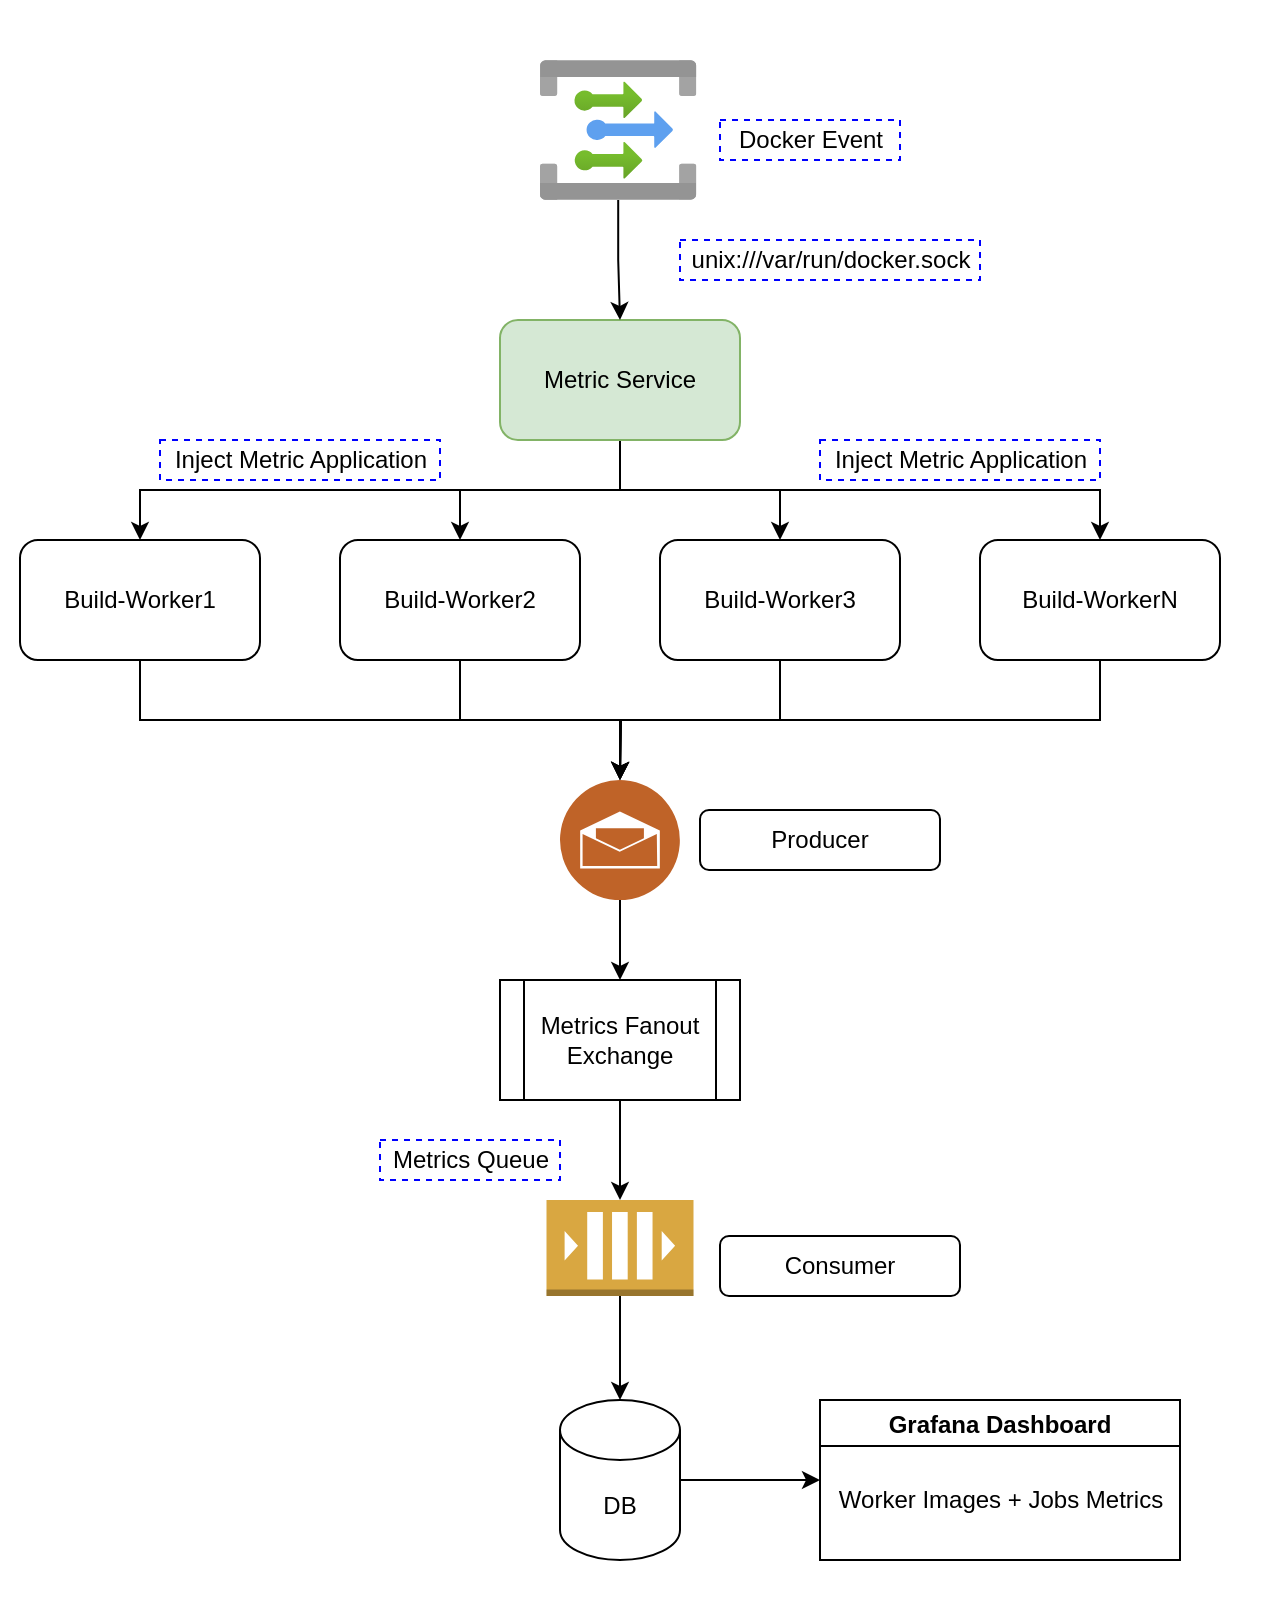 <mxfile version="15.7.3" type="github">
  <diagram id="9DmpfjTB166cyUvd4m0v" name="Page-1">
    <mxGraphModel dx="1038" dy="547" grid="1" gridSize="10" guides="1" tooltips="1" connect="1" arrows="1" fold="1" page="1" pageScale="1" pageWidth="850" pageHeight="1100" math="0" shadow="0">
      <root>
        <mxCell id="0" />
        <mxCell id="1" parent="0" />
        <mxCell id="mKVJlOvaHkuobYISGwKr-28" value="" style="rounded=0;whiteSpace=wrap;html=1;dashed=1;strokeColor=none;" vertex="1" parent="1">
          <mxGeometry x="80" y="80" width="640" height="800" as="geometry" />
        </mxCell>
        <mxCell id="QFQ8GBK3NfVe9Rvw92Bh-13" style="edgeStyle=orthogonalEdgeStyle;rounded=0;orthogonalLoop=1;jettySize=auto;html=1;exitX=1;exitY=0.5;exitDx=0;exitDy=0;exitPerimeter=0;entryX=0;entryY=0.5;entryDx=0;entryDy=0;" parent="1" source="QFQ8GBK3NfVe9Rvw92Bh-1" target="QFQ8GBK3NfVe9Rvw92Bh-12" edge="1">
          <mxGeometry relative="1" as="geometry" />
        </mxCell>
        <mxCell id="QFQ8GBK3NfVe9Rvw92Bh-1" value="DB" style="shape=cylinder3;whiteSpace=wrap;html=1;boundedLbl=1;backgroundOutline=1;size=15;" parent="1" vertex="1">
          <mxGeometry x="360" y="780" width="60" height="80" as="geometry" />
        </mxCell>
        <mxCell id="mKVJlOvaHkuobYISGwKr-14" style="edgeStyle=orthogonalEdgeStyle;rounded=0;orthogonalLoop=1;jettySize=auto;html=1;exitX=0.5;exitY=1;exitDx=0;exitDy=0;" edge="1" parent="1" source="QFQ8GBK3NfVe9Rvw92Bh-2">
          <mxGeometry relative="1" as="geometry">
            <mxPoint x="390" y="470" as="targetPoint" />
          </mxGeometry>
        </mxCell>
        <mxCell id="QFQ8GBK3NfVe9Rvw92Bh-2" value="Build-Worker2" style="rounded=1;whiteSpace=wrap;html=1;" parent="1" vertex="1">
          <mxGeometry x="250" y="350" width="120" height="60" as="geometry" />
        </mxCell>
        <mxCell id="mKVJlOvaHkuobYISGwKr-13" style="edgeStyle=orthogonalEdgeStyle;rounded=0;orthogonalLoop=1;jettySize=auto;html=1;exitX=0.5;exitY=1;exitDx=0;exitDy=0;" edge="1" parent="1" source="QFQ8GBK3NfVe9Rvw92Bh-4" target="mKVJlOvaHkuobYISGwKr-12">
          <mxGeometry relative="1" as="geometry" />
        </mxCell>
        <mxCell id="QFQ8GBK3NfVe9Rvw92Bh-4" value="Build-Worker1" style="rounded=1;whiteSpace=wrap;html=1;" parent="1" vertex="1">
          <mxGeometry x="90" y="350" width="120" height="60" as="geometry" />
        </mxCell>
        <mxCell id="mKVJlOvaHkuobYISGwKr-15" style="edgeStyle=orthogonalEdgeStyle;rounded=0;orthogonalLoop=1;jettySize=auto;html=1;exitX=0.5;exitY=1;exitDx=0;exitDy=0;" edge="1" parent="1" source="QFQ8GBK3NfVe9Rvw92Bh-5">
          <mxGeometry relative="1" as="geometry">
            <mxPoint x="390" y="470" as="targetPoint" />
          </mxGeometry>
        </mxCell>
        <mxCell id="QFQ8GBK3NfVe9Rvw92Bh-5" value="Build-Worker3" style="rounded=1;whiteSpace=wrap;html=1;" parent="1" vertex="1">
          <mxGeometry x="410" y="350" width="120" height="60" as="geometry" />
        </mxCell>
        <mxCell id="mKVJlOvaHkuobYISGwKr-16" style="edgeStyle=orthogonalEdgeStyle;rounded=0;orthogonalLoop=1;jettySize=auto;html=1;exitX=0.5;exitY=1;exitDx=0;exitDy=0;entryX=0.5;entryY=0;entryDx=0;entryDy=0;" edge="1" parent="1" source="QFQ8GBK3NfVe9Rvw92Bh-6" target="mKVJlOvaHkuobYISGwKr-12">
          <mxGeometry relative="1" as="geometry" />
        </mxCell>
        <mxCell id="QFQ8GBK3NfVe9Rvw92Bh-6" value="Build-WorkerN" style="rounded=1;whiteSpace=wrap;html=1;" parent="1" vertex="1">
          <mxGeometry x="570" y="350" width="120" height="60" as="geometry" />
        </mxCell>
        <mxCell id="QFQ8GBK3NfVe9Rvw92Bh-12" value="Grafana Dashboard" style="swimlane;startSize=23;" parent="1" vertex="1">
          <mxGeometry x="490" y="780" width="180" height="80" as="geometry" />
        </mxCell>
        <mxCell id="mKVJlOvaHkuobYISGwKr-26" value="Worker Images + Jobs Metrics" style="text;html=1;align=center;verticalAlign=middle;resizable=0;points=[];autosize=1;strokeColor=none;fillColor=none;" vertex="1" parent="QFQ8GBK3NfVe9Rvw92Bh-12">
          <mxGeometry y="40" width="180" height="20" as="geometry" />
        </mxCell>
        <mxCell id="mKVJlOvaHkuobYISGwKr-2" style="edgeStyle=orthogonalEdgeStyle;rounded=0;orthogonalLoop=1;jettySize=auto;html=1;exitX=0.5;exitY=1;exitDx=0;exitDy=0;entryX=0.5;entryY=0;entryDx=0;entryDy=0;" edge="1" parent="1" source="mKVJlOvaHkuobYISGwKr-1" target="QFQ8GBK3NfVe9Rvw92Bh-4">
          <mxGeometry relative="1" as="geometry" />
        </mxCell>
        <mxCell id="mKVJlOvaHkuobYISGwKr-3" style="edgeStyle=orthogonalEdgeStyle;rounded=0;orthogonalLoop=1;jettySize=auto;html=1;exitX=0.5;exitY=1;exitDx=0;exitDy=0;entryX=0.5;entryY=0;entryDx=0;entryDy=0;" edge="1" parent="1" source="mKVJlOvaHkuobYISGwKr-1" target="QFQ8GBK3NfVe9Rvw92Bh-2">
          <mxGeometry relative="1" as="geometry" />
        </mxCell>
        <mxCell id="mKVJlOvaHkuobYISGwKr-4" style="edgeStyle=orthogonalEdgeStyle;rounded=0;orthogonalLoop=1;jettySize=auto;html=1;exitX=0.5;exitY=1;exitDx=0;exitDy=0;entryX=0.5;entryY=0;entryDx=0;entryDy=0;" edge="1" parent="1" source="mKVJlOvaHkuobYISGwKr-1" target="QFQ8GBK3NfVe9Rvw92Bh-5">
          <mxGeometry relative="1" as="geometry" />
        </mxCell>
        <mxCell id="mKVJlOvaHkuobYISGwKr-5" style="edgeStyle=orthogonalEdgeStyle;rounded=0;orthogonalLoop=1;jettySize=auto;html=1;exitX=0.5;exitY=1;exitDx=0;exitDy=0;" edge="1" parent="1" source="mKVJlOvaHkuobYISGwKr-1" target="QFQ8GBK3NfVe9Rvw92Bh-6">
          <mxGeometry relative="1" as="geometry" />
        </mxCell>
        <mxCell id="mKVJlOvaHkuobYISGwKr-1" value="Metric Service" style="rounded=1;whiteSpace=wrap;html=1;fillColor=#d5e8d4;strokeColor=#82b366;" vertex="1" parent="1">
          <mxGeometry x="330" y="240" width="120" height="60" as="geometry" />
        </mxCell>
        <mxCell id="mKVJlOvaHkuobYISGwKr-6" value="Inject Metric Application" style="text;html=1;align=center;verticalAlign=middle;resizable=0;points=[];autosize=1;strokeColor=#0000FF;fillColor=none;dashed=1;" vertex="1" parent="1">
          <mxGeometry x="160" y="300" width="140" height="20" as="geometry" />
        </mxCell>
        <mxCell id="mKVJlOvaHkuobYISGwKr-7" value="Inject Metric Application" style="text;html=1;align=center;verticalAlign=middle;resizable=0;points=[];autosize=1;strokeColor=#0000FF;fillColor=none;dashed=1;" vertex="1" parent="1">
          <mxGeometry x="490" y="300" width="140" height="20" as="geometry" />
        </mxCell>
        <mxCell id="mKVJlOvaHkuobYISGwKr-9" style="edgeStyle=orthogonalEdgeStyle;rounded=0;orthogonalLoop=1;jettySize=auto;html=1;entryX=0.5;entryY=0;entryDx=0;entryDy=0;" edge="1" parent="1" source="mKVJlOvaHkuobYISGwKr-8" target="mKVJlOvaHkuobYISGwKr-1">
          <mxGeometry relative="1" as="geometry" />
        </mxCell>
        <mxCell id="mKVJlOvaHkuobYISGwKr-8" value="" style="aspect=fixed;html=1;points=[];align=center;image;fontSize=12;image=img/lib/azure2/integration/Event_Grid_Topics.svg;dashed=1;strokeColor=#0000FF;" vertex="1" parent="1">
          <mxGeometry x="350" y="110" width="78.17" height="70" as="geometry" />
        </mxCell>
        <mxCell id="mKVJlOvaHkuobYISGwKr-10" value="Docker Event" style="text;html=1;align=center;verticalAlign=middle;resizable=0;points=[];autosize=1;strokeColor=#0000FF;fillColor=none;dashed=1;" vertex="1" parent="1">
          <mxGeometry x="440" y="140" width="90" height="20" as="geometry" />
        </mxCell>
        <mxCell id="mKVJlOvaHkuobYISGwKr-11" value="unix:///var/run/docker.sock" style="text;html=1;align=center;verticalAlign=middle;resizable=0;points=[];autosize=1;strokeColor=#0000FF;fillColor=none;dashed=1;" vertex="1" parent="1">
          <mxGeometry x="420" y="200" width="150" height="20" as="geometry" />
        </mxCell>
        <mxCell id="mKVJlOvaHkuobYISGwKr-20" style="edgeStyle=orthogonalEdgeStyle;rounded=0;orthogonalLoop=1;jettySize=auto;html=1;exitX=0.5;exitY=1;exitDx=0;exitDy=0;entryX=0.5;entryY=0;entryDx=0;entryDy=0;" edge="1" parent="1" source="mKVJlOvaHkuobYISGwKr-12" target="mKVJlOvaHkuobYISGwKr-19">
          <mxGeometry relative="1" as="geometry" />
        </mxCell>
        <mxCell id="mKVJlOvaHkuobYISGwKr-12" value="" style="aspect=fixed;perimeter=ellipsePerimeter;html=1;align=center;shadow=0;dashed=0;fontColor=#4277BB;labelBackgroundColor=#ffffff;fontSize=12;spacingTop=3;image;image=img/lib/ibm/social/messaging.svg;strokeColor=#0000FF;" vertex="1" parent="1">
          <mxGeometry x="360" y="470" width="60" height="60" as="geometry" />
        </mxCell>
        <mxCell id="mKVJlOvaHkuobYISGwKr-17" value="Producer" style="rounded=1;whiteSpace=wrap;html=1;strokeColor=#000000;" vertex="1" parent="1">
          <mxGeometry x="430" y="485" width="120" height="30" as="geometry" />
        </mxCell>
        <mxCell id="mKVJlOvaHkuobYISGwKr-19" value="Metrics Fanout Exchange" style="shape=process;whiteSpace=wrap;html=1;backgroundOutline=1;strokeColor=#000000;" vertex="1" parent="1">
          <mxGeometry x="330" y="570" width="120" height="60" as="geometry" />
        </mxCell>
        <mxCell id="mKVJlOvaHkuobYISGwKr-21" style="edgeStyle=orthogonalEdgeStyle;rounded=0;orthogonalLoop=1;jettySize=auto;html=1;exitX=0.5;exitY=1;exitDx=0;exitDy=0;" edge="1" parent="1" source="mKVJlOvaHkuobYISGwKr-19" target="mKVJlOvaHkuobYISGwKr-19">
          <mxGeometry relative="1" as="geometry" />
        </mxCell>
        <mxCell id="mKVJlOvaHkuobYISGwKr-22" value="" style="endArrow=classic;html=1;rounded=0;exitX=0.5;exitY=1;exitDx=0;exitDy=0;entryX=0.5;entryY=0;entryDx=0;entryDy=0;entryPerimeter=0;" edge="1" parent="1" source="mKVJlOvaHkuobYISGwKr-19" target="mKVJlOvaHkuobYISGwKr-23">
          <mxGeometry width="50" height="50" relative="1" as="geometry">
            <mxPoint x="410" y="660" as="sourcePoint" />
            <mxPoint x="390" y="680" as="targetPoint" />
          </mxGeometry>
        </mxCell>
        <mxCell id="mKVJlOvaHkuobYISGwKr-25" style="edgeStyle=orthogonalEdgeStyle;rounded=0;orthogonalLoop=1;jettySize=auto;html=1;exitX=0.5;exitY=1;exitDx=0;exitDy=0;exitPerimeter=0;" edge="1" parent="1" source="mKVJlOvaHkuobYISGwKr-23" target="QFQ8GBK3NfVe9Rvw92Bh-1">
          <mxGeometry relative="1" as="geometry" />
        </mxCell>
        <mxCell id="mKVJlOvaHkuobYISGwKr-23" value="" style="outlineConnect=0;dashed=0;verticalLabelPosition=bottom;verticalAlign=top;align=center;html=1;shape=mxgraph.aws3.queue;fillColor=#D9A741;gradientColor=none;strokeColor=#000000;" vertex="1" parent="1">
          <mxGeometry x="353.25" y="680" width="73.5" height="48" as="geometry" />
        </mxCell>
        <mxCell id="mKVJlOvaHkuobYISGwKr-24" value="Metrics Queue" style="text;html=1;align=center;verticalAlign=middle;resizable=0;points=[];autosize=1;strokeColor=#0000FF;fillColor=none;dashed=1;" vertex="1" parent="1">
          <mxGeometry x="270" y="650" width="90" height="20" as="geometry" />
        </mxCell>
        <mxCell id="mKVJlOvaHkuobYISGwKr-27" value="Consumer" style="rounded=1;whiteSpace=wrap;html=1;strokeColor=#000000;" vertex="1" parent="1">
          <mxGeometry x="440" y="698" width="120" height="30" as="geometry" />
        </mxCell>
      </root>
    </mxGraphModel>
  </diagram>
</mxfile>
